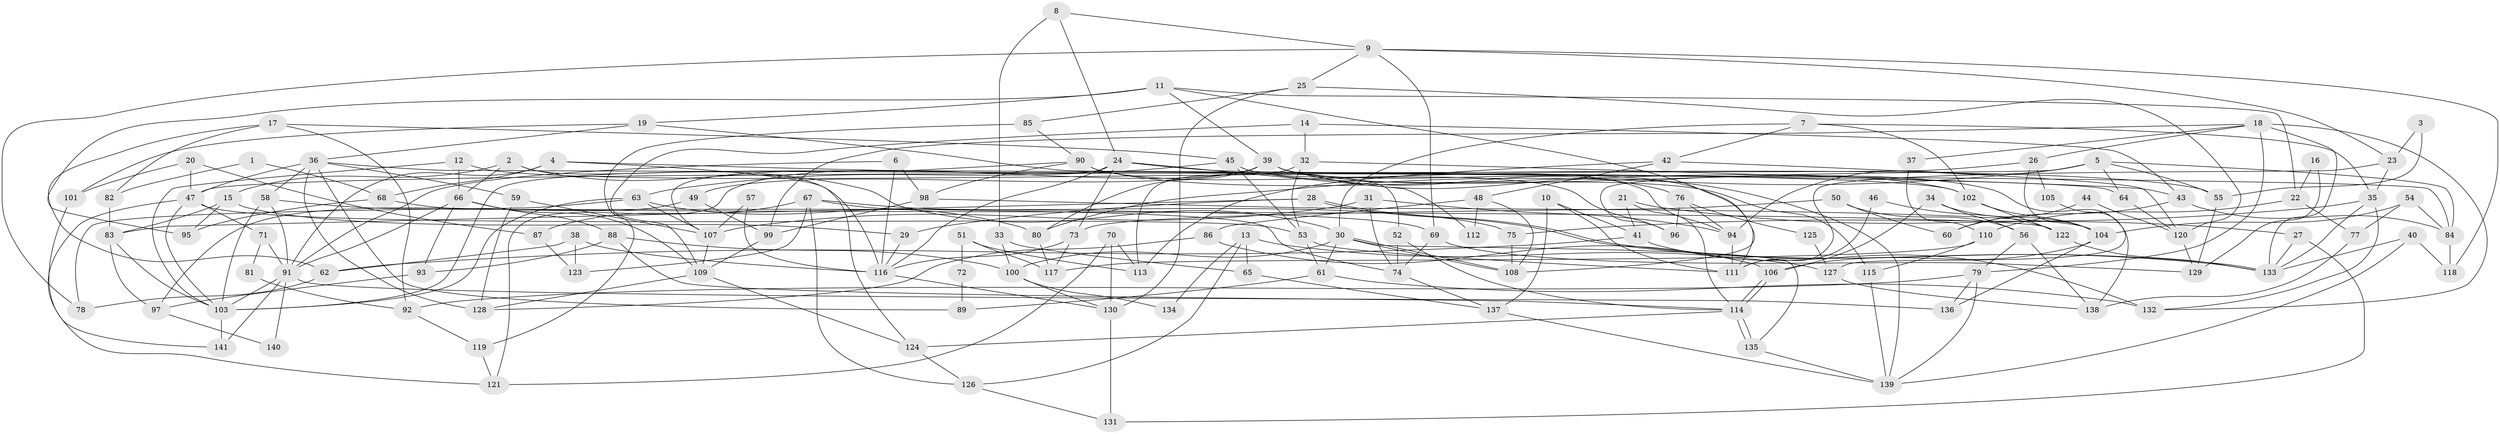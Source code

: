 // Generated by graph-tools (version 1.1) at 2025/50/03/09/25 03:50:14]
// undirected, 141 vertices, 282 edges
graph export_dot {
graph [start="1"]
  node [color=gray90,style=filled];
  1;
  2;
  3;
  4;
  5;
  6;
  7;
  8;
  9;
  10;
  11;
  12;
  13;
  14;
  15;
  16;
  17;
  18;
  19;
  20;
  21;
  22;
  23;
  24;
  25;
  26;
  27;
  28;
  29;
  30;
  31;
  32;
  33;
  34;
  35;
  36;
  37;
  38;
  39;
  40;
  41;
  42;
  43;
  44;
  45;
  46;
  47;
  48;
  49;
  50;
  51;
  52;
  53;
  54;
  55;
  56;
  57;
  58;
  59;
  60;
  61;
  62;
  63;
  64;
  65;
  66;
  67;
  68;
  69;
  70;
  71;
  72;
  73;
  74;
  75;
  76;
  77;
  78;
  79;
  80;
  81;
  82;
  83;
  84;
  85;
  86;
  87;
  88;
  89;
  90;
  91;
  92;
  93;
  94;
  95;
  96;
  97;
  98;
  99;
  100;
  101;
  102;
  103;
  104;
  105;
  106;
  107;
  108;
  109;
  110;
  111;
  112;
  113;
  114;
  115;
  116;
  117;
  118;
  119;
  120;
  121;
  122;
  123;
  124;
  125;
  126;
  127;
  128;
  129;
  130;
  131;
  132;
  133;
  134;
  135;
  136;
  137;
  138;
  139;
  140;
  141;
  1 -- 82;
  1 -- 68;
  2 -- 66;
  2 -- 116;
  2 -- 15;
  2 -- 30;
  3 -- 55;
  3 -- 23;
  4 -- 124;
  4 -- 91;
  4 -- 64;
  4 -- 68;
  5 -- 84;
  5 -- 94;
  5 -- 55;
  5 -- 64;
  5 -- 80;
  5 -- 96;
  6 -- 91;
  6 -- 116;
  6 -- 98;
  7 -- 102;
  7 -- 30;
  7 -- 35;
  7 -- 42;
  8 -- 9;
  8 -- 24;
  8 -- 33;
  9 -- 69;
  9 -- 23;
  9 -- 25;
  9 -- 78;
  9 -- 118;
  10 -- 41;
  10 -- 137;
  10 -- 111;
  11 -- 39;
  11 -- 19;
  11 -- 22;
  11 -- 95;
  11 -- 108;
  12 -- 103;
  12 -- 66;
  12 -- 55;
  13 -- 126;
  13 -- 65;
  13 -- 127;
  13 -- 134;
  14 -- 109;
  14 -- 43;
  14 -- 32;
  15 -- 95;
  15 -- 29;
  15 -- 83;
  16 -- 129;
  16 -- 22;
  17 -- 62;
  17 -- 45;
  17 -- 82;
  17 -- 92;
  18 -- 26;
  18 -- 133;
  18 -- 37;
  18 -- 79;
  18 -- 99;
  18 -- 132;
  19 -- 36;
  19 -- 101;
  19 -- 52;
  20 -- 47;
  20 -- 87;
  20 -- 101;
  21 -- 114;
  21 -- 27;
  21 -- 41;
  22 -- 77;
  22 -- 110;
  23 -- 111;
  23 -- 35;
  24 -- 107;
  24 -- 116;
  24 -- 73;
  24 -- 102;
  24 -- 112;
  25 -- 120;
  25 -- 85;
  25 -- 130;
  26 -- 104;
  26 -- 47;
  26 -- 105;
  27 -- 131;
  27 -- 133;
  28 -- 83;
  28 -- 133;
  28 -- 133;
  28 -- 29;
  29 -- 116;
  30 -- 108;
  30 -- 108;
  30 -- 61;
  30 -- 100;
  30 -- 135;
  31 -- 107;
  31 -- 74;
  31 -- 94;
  32 -- 53;
  32 -- 43;
  32 -- 113;
  33 -- 100;
  33 -- 65;
  34 -- 104;
  34 -- 106;
  34 -- 56;
  35 -- 132;
  35 -- 75;
  35 -- 133;
  36 -- 58;
  36 -- 47;
  36 -- 59;
  36 -- 84;
  36 -- 89;
  36 -- 128;
  37 -- 110;
  38 -- 116;
  38 -- 62;
  38 -- 123;
  39 -- 111;
  39 -- 49;
  39 -- 76;
  39 -- 80;
  39 -- 121;
  39 -- 138;
  39 -- 139;
  40 -- 133;
  40 -- 139;
  40 -- 118;
  41 -- 132;
  41 -- 62;
  42 -- 113;
  42 -- 48;
  42 -- 120;
  43 -- 84;
  43 -- 60;
  44 -- 60;
  44 -- 120;
  45 -- 94;
  45 -- 63;
  45 -- 53;
  45 -- 115;
  46 -- 111;
  46 -- 122;
  47 -- 103;
  47 -- 121;
  47 -- 53;
  47 -- 71;
  48 -- 108;
  48 -- 86;
  48 -- 112;
  49 -- 99;
  49 -- 97;
  50 -- 73;
  50 -- 56;
  50 -- 60;
  51 -- 113;
  51 -- 117;
  51 -- 72;
  52 -- 114;
  52 -- 74;
  53 -- 61;
  53 -- 111;
  54 -- 84;
  54 -- 104;
  54 -- 77;
  55 -- 129;
  56 -- 79;
  56 -- 138;
  57 -- 107;
  57 -- 116;
  58 -- 103;
  58 -- 91;
  58 -- 69;
  59 -- 128;
  59 -- 107;
  61 -- 89;
  61 -- 132;
  62 -- 78;
  63 -- 103;
  63 -- 80;
  63 -- 78;
  63 -- 107;
  64 -- 120;
  65 -- 137;
  66 -- 88;
  66 -- 109;
  66 -- 91;
  66 -- 93;
  67 -- 74;
  67 -- 75;
  67 -- 87;
  67 -- 123;
  67 -- 126;
  68 -- 122;
  68 -- 95;
  69 -- 129;
  69 -- 74;
  70 -- 130;
  70 -- 121;
  70 -- 113;
  71 -- 91;
  71 -- 81;
  72 -- 89;
  73 -- 117;
  73 -- 116;
  74 -- 137;
  75 -- 108;
  76 -- 94;
  76 -- 96;
  76 -- 125;
  77 -- 138;
  79 -- 139;
  79 -- 92;
  79 -- 136;
  80 -- 117;
  81 -- 92;
  82 -- 83;
  83 -- 103;
  83 -- 97;
  84 -- 118;
  85 -- 90;
  85 -- 119;
  86 -- 128;
  86 -- 106;
  87 -- 123;
  88 -- 114;
  88 -- 100;
  88 -- 93;
  90 -- 96;
  90 -- 98;
  90 -- 102;
  90 -- 103;
  91 -- 136;
  91 -- 103;
  91 -- 140;
  91 -- 141;
  92 -- 119;
  93 -- 97;
  94 -- 111;
  97 -- 140;
  98 -- 104;
  98 -- 99;
  99 -- 109;
  100 -- 130;
  100 -- 134;
  101 -- 141;
  102 -- 104;
  102 -- 122;
  103 -- 141;
  104 -- 106;
  104 -- 136;
  105 -- 127;
  106 -- 114;
  106 -- 114;
  107 -- 109;
  109 -- 124;
  109 -- 128;
  110 -- 115;
  110 -- 117;
  114 -- 135;
  114 -- 135;
  114 -- 124;
  115 -- 139;
  116 -- 130;
  119 -- 121;
  120 -- 129;
  122 -- 133;
  124 -- 126;
  125 -- 127;
  126 -- 131;
  127 -- 138;
  130 -- 131;
  135 -- 139;
  137 -- 139;
}
